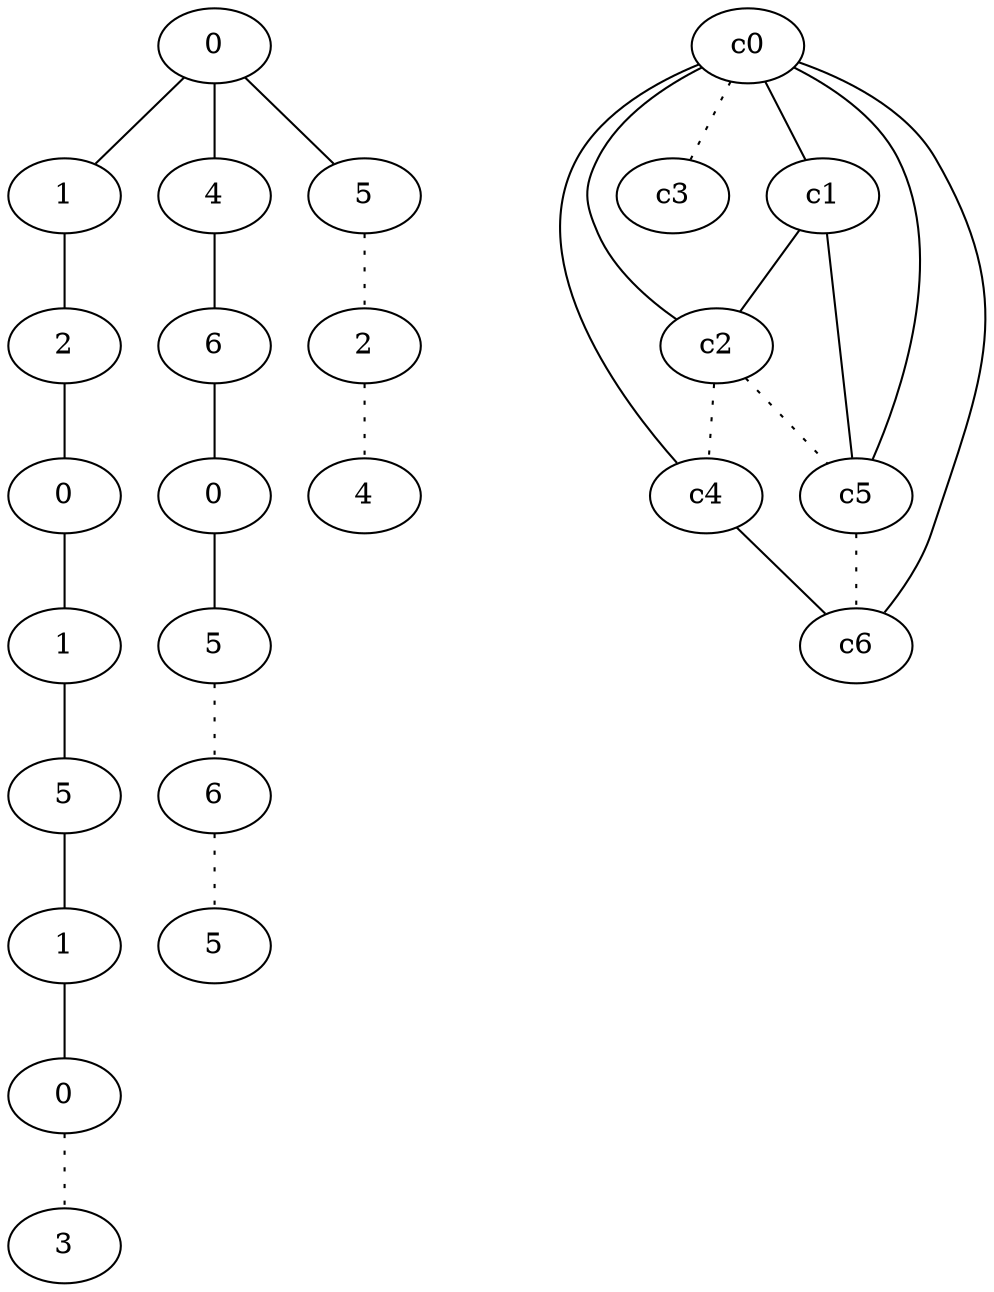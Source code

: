 graph {
a0[label=0];
a1[label=1];
a2[label=2];
a3[label=0];
a4[label=1];
a5[label=5];
a6[label=1];
a7[label=0];
a8[label=3];
a9[label=4];
a10[label=6];
a11[label=0];
a12[label=5];
a13[label=6];
a14[label=5];
a15[label=5];
a16[label=2];
a17[label=4];
a0 -- a1;
a0 -- a9;
a0 -- a15;
a1 -- a2;
a2 -- a3;
a3 -- a4;
a4 -- a5;
a5 -- a6;
a6 -- a7;
a7 -- a8 [style=dotted];
a9 -- a10;
a10 -- a11;
a11 -- a12;
a12 -- a13 [style=dotted];
a13 -- a14 [style=dotted];
a15 -- a16 [style=dotted];
a16 -- a17 [style=dotted];
c0 -- c1;
c0 -- c2;
c0 -- c3 [style=dotted];
c0 -- c4;
c0 -- c5;
c0 -- c6;
c1 -- c2;
c1 -- c5;
c2 -- c4 [style=dotted];
c2 -- c5 [style=dotted];
c4 -- c6;
c5 -- c6 [style=dotted];
}
